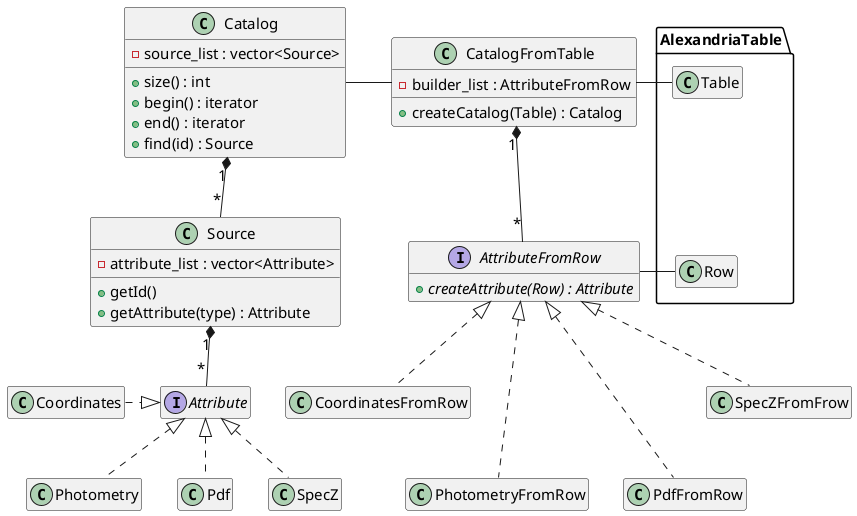 

@startuml TableClassDiagram.png

skinparam defaultfontsize 15
'left to right direction

class Catalog {
    - source_list : vector<Source>
    + size() : int
    + begin() : iterator
    + end() : iterator
    + find(id) : Source
}

class Source {
    - attribute_list : vector<Attribute>
    + getId()
    + getAttribute(type) : Attribute
}

interface Attribute {
}

Catalog "1" *-- "*" Source
Source "1" *-- "*" Attribute
Attribute <|.l. Coordinates
Attribute <|.. Photometry
Attribute <|.. Pdf
Attribute <|.. SpecZ

class CatalogFromTable {
    - builder_list : AttributeFromRow
    + createCatalog(Table) : Catalog
}

interface AttributeFromRow {
    + {abstract} createAttribute(Row) : Attribute
}

Catalog - CatalogFromTable
CatalogFromTable "1" *-- "*" AttributeFromRow
AttributeFromRow <|.. CoordinatesFromRow
AttributeFromRow <|... PhotometryFromRow
AttributeFromRow <|... PdfFromRow
AttributeFromRow <|.. SpecZFromFrow

namespace AlexandriaTable {

    class Table
    class Row
    Table -[hidden]- Row

}

CatalogFromTable -l- AlexandriaTable.Table
AttributeFromRow -l- AlexandriaTable.Row

'CatalogFromTable - AlexandriaTable
'AttributeFromRow - AlexandriaTable

hide empty fields
hide empty methods

@enduml
